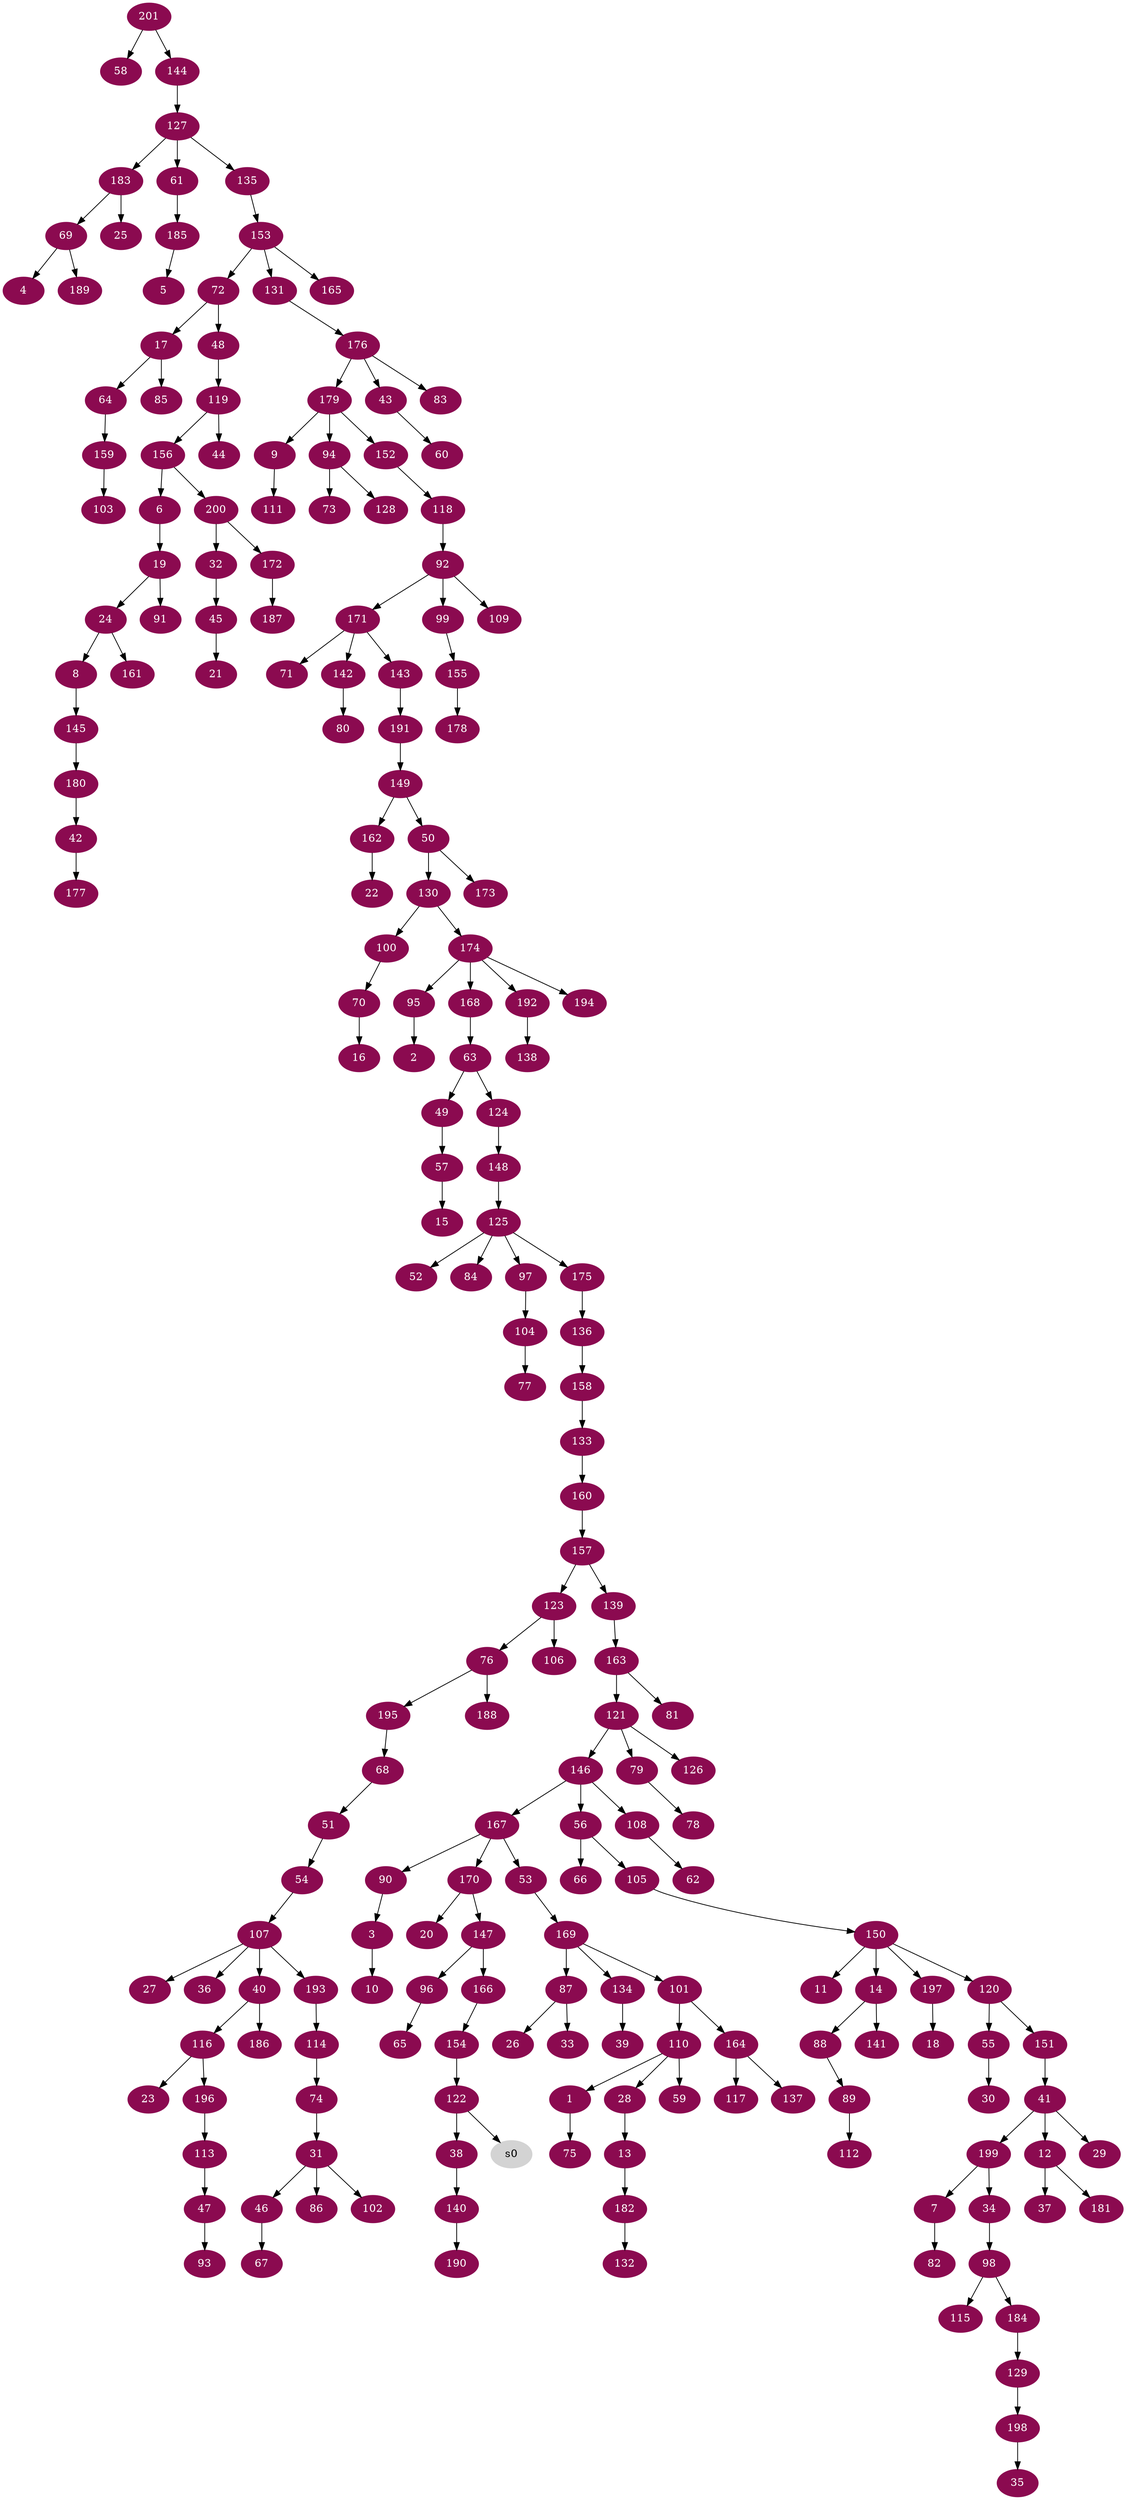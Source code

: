 digraph G {
node [color=deeppink4, style=filled, fontcolor=white];
110 -> 1;
95 -> 2;
90 -> 3;
69 -> 4;
185 -> 5;
156 -> 6;
199 -> 7;
24 -> 8;
179 -> 9;
3 -> 10;
150 -> 11;
41 -> 12;
28 -> 13;
150 -> 14;
57 -> 15;
70 -> 16;
72 -> 17;
197 -> 18;
6 -> 19;
170 -> 20;
45 -> 21;
162 -> 22;
116 -> 23;
19 -> 24;
183 -> 25;
87 -> 26;
107 -> 27;
110 -> 28;
41 -> 29;
55 -> 30;
74 -> 31;
200 -> 32;
87 -> 33;
199 -> 34;
198 -> 35;
107 -> 36;
12 -> 37;
122 -> 38;
134 -> 39;
107 -> 40;
151 -> 41;
180 -> 42;
176 -> 43;
119 -> 44;
32 -> 45;
31 -> 46;
113 -> 47;
72 -> 48;
63 -> 49;
149 -> 50;
68 -> 51;
125 -> 52;
167 -> 53;
51 -> 54;
120 -> 55;
146 -> 56;
49 -> 57;
201 -> 58;
110 -> 59;
43 -> 60;
127 -> 61;
108 -> 62;
168 -> 63;
17 -> 64;
96 -> 65;
56 -> 66;
46 -> 67;
195 -> 68;
183 -> 69;
100 -> 70;
171 -> 71;
153 -> 72;
94 -> 73;
114 -> 74;
1 -> 75;
123 -> 76;
104 -> 77;
79 -> 78;
121 -> 79;
142 -> 80;
163 -> 81;
7 -> 82;
176 -> 83;
125 -> 84;
17 -> 85;
31 -> 86;
169 -> 87;
14 -> 88;
88 -> 89;
167 -> 90;
19 -> 91;
118 -> 92;
47 -> 93;
179 -> 94;
174 -> 95;
147 -> 96;
125 -> 97;
34 -> 98;
92 -> 99;
130 -> 100;
169 -> 101;
31 -> 102;
159 -> 103;
97 -> 104;
56 -> 105;
123 -> 106;
54 -> 107;
146 -> 108;
92 -> 109;
101 -> 110;
9 -> 111;
89 -> 112;
196 -> 113;
193 -> 114;
98 -> 115;
40 -> 116;
164 -> 117;
152 -> 118;
48 -> 119;
150 -> 120;
163 -> 121;
154 -> 122;
157 -> 123;
63 -> 124;
148 -> 125;
121 -> 126;
144 -> 127;
94 -> 128;
184 -> 129;
50 -> 130;
153 -> 131;
182 -> 132;
158 -> 133;
169 -> 134;
127 -> 135;
175 -> 136;
164 -> 137;
192 -> 138;
157 -> 139;
38 -> 140;
14 -> 141;
171 -> 142;
171 -> 143;
201 -> 144;
8 -> 145;
121 -> 146;
170 -> 147;
124 -> 148;
191 -> 149;
105 -> 150;
120 -> 151;
179 -> 152;
135 -> 153;
166 -> 154;
99 -> 155;
119 -> 156;
160 -> 157;
136 -> 158;
64 -> 159;
133 -> 160;
24 -> 161;
149 -> 162;
139 -> 163;
101 -> 164;
153 -> 165;
147 -> 166;
146 -> 167;
174 -> 168;
53 -> 169;
167 -> 170;
92 -> 171;
200 -> 172;
50 -> 173;
130 -> 174;
125 -> 175;
131 -> 176;
42 -> 177;
155 -> 178;
176 -> 179;
145 -> 180;
12 -> 181;
13 -> 182;
127 -> 183;
98 -> 184;
61 -> 185;
40 -> 186;
172 -> 187;
76 -> 188;
69 -> 189;
140 -> 190;
143 -> 191;
174 -> 192;
107 -> 193;
174 -> 194;
76 -> 195;
116 -> 196;
150 -> 197;
129 -> 198;
41 -> 199;
156 -> 200;
node [color=lightgrey, style=filled, fontcolor=black];
122 -> s0;
}
